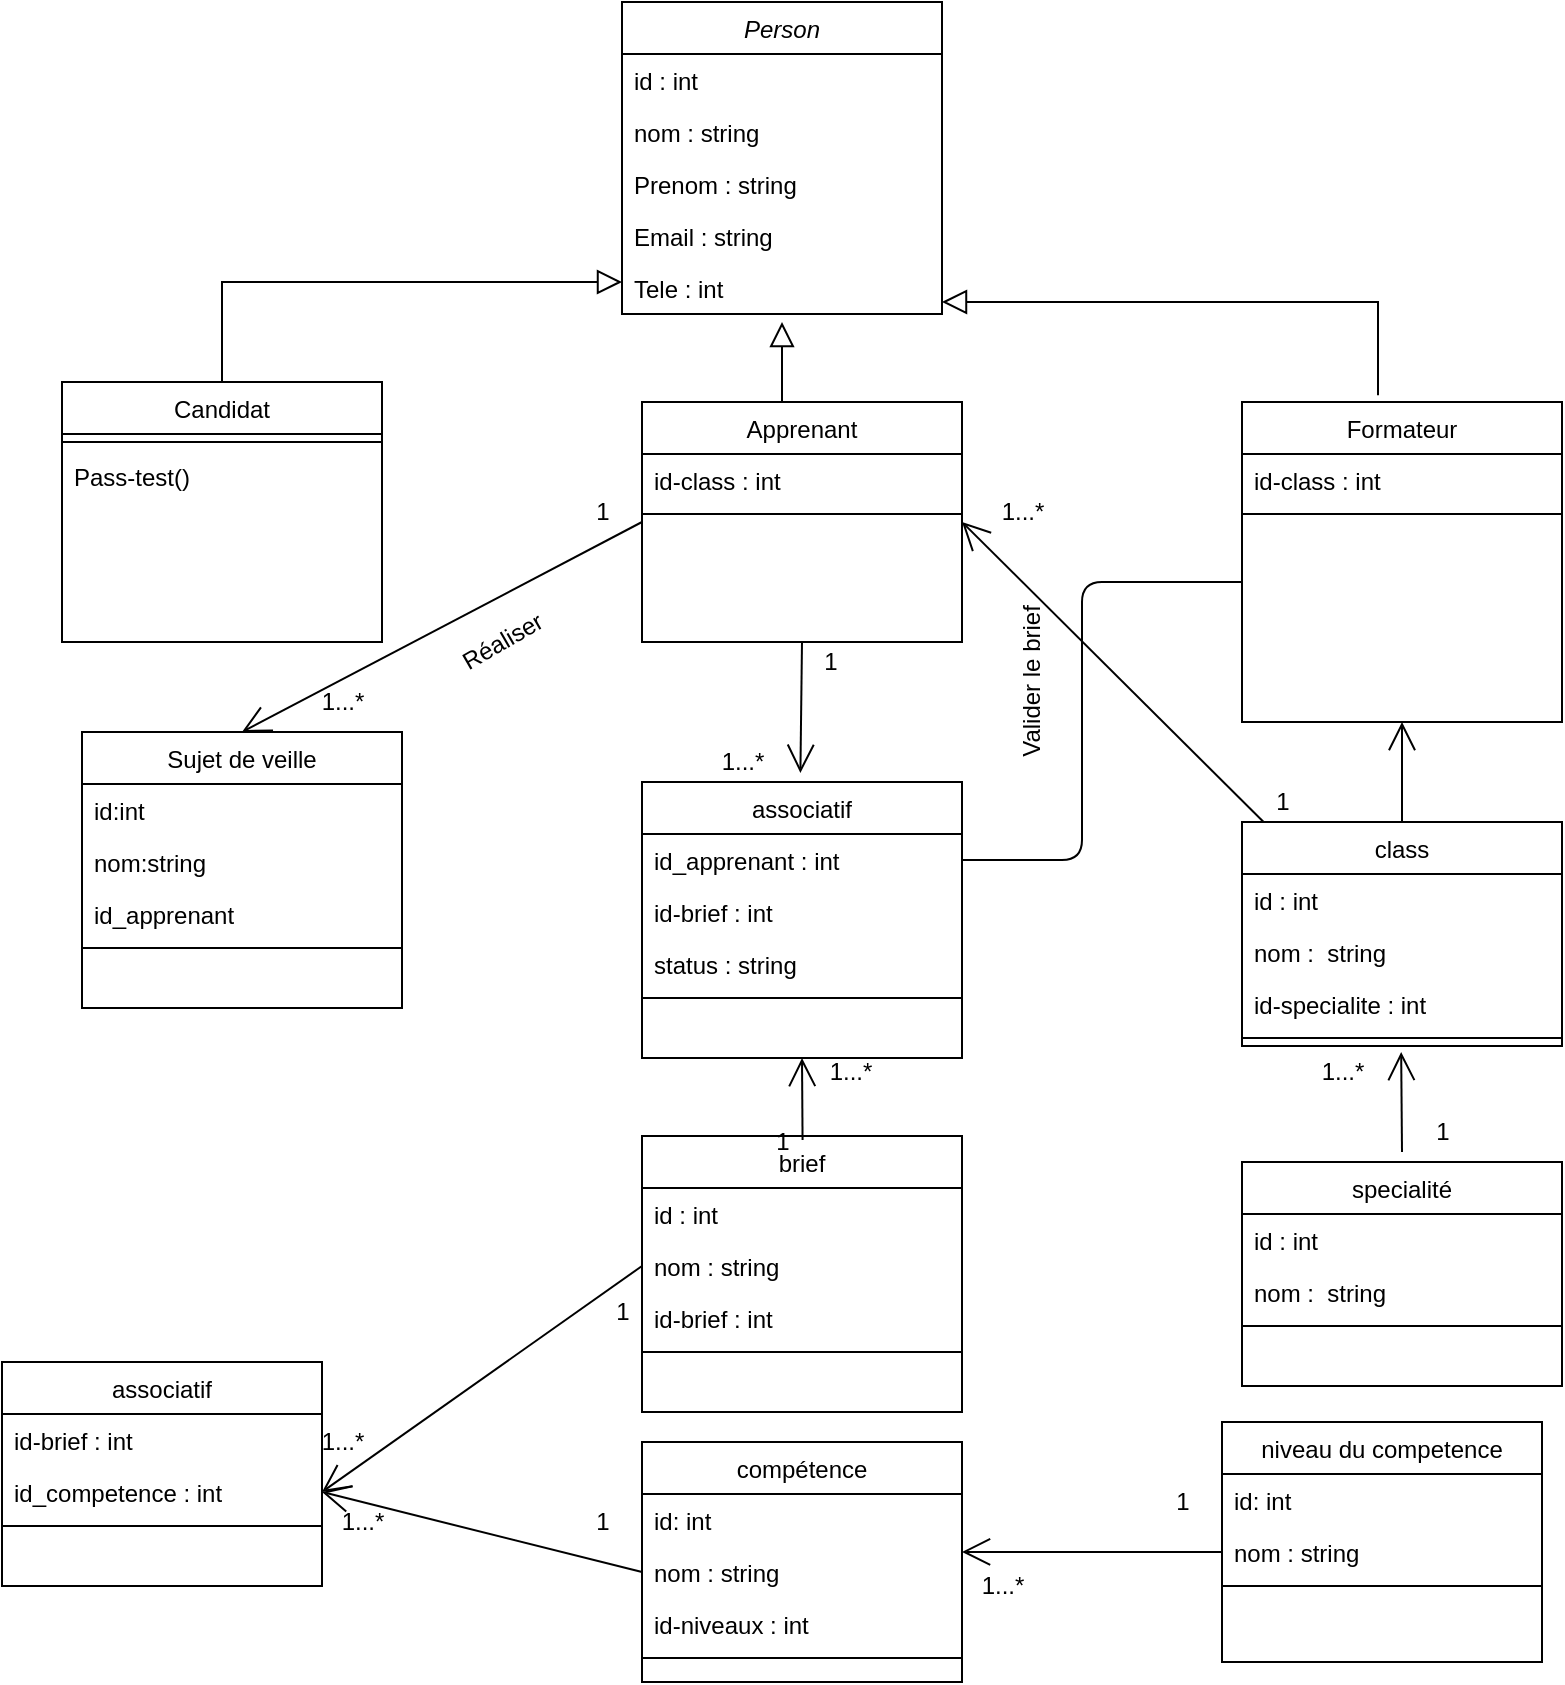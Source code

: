 <mxfile version="13.9.9" type="device"><diagram id="C5RBs43oDa-KdzZeNtuy" name="Page-1"><mxGraphModel dx="1806" dy="846" grid="1" gridSize="10" guides="1" tooltips="1" connect="1" arrows="1" fold="1" page="1" pageScale="1" pageWidth="827" pageHeight="1169" math="0" shadow="0"><root><mxCell id="WIyWlLk6GJQsqaUBKTNV-0"/><mxCell id="WIyWlLk6GJQsqaUBKTNV-1" parent="WIyWlLk6GJQsqaUBKTNV-0"/><mxCell id="zkfFHV4jXpPFQw0GAbJ--0" value="Person" style="swimlane;fontStyle=2;align=center;verticalAlign=top;childLayout=stackLayout;horizontal=1;startSize=26;horizontalStack=0;resizeParent=1;resizeLast=0;collapsible=1;marginBottom=0;rounded=0;shadow=0;strokeWidth=1;" parent="WIyWlLk6GJQsqaUBKTNV-1" vertex="1"><mxGeometry x="310" y="30" width="160" height="156" as="geometry"><mxRectangle x="230" y="140" width="160" height="26" as="alternateBounds"/></mxGeometry></mxCell><mxCell id="zkfFHV4jXpPFQw0GAbJ--1" value="id : int" style="text;align=left;verticalAlign=top;spacingLeft=4;spacingRight=4;overflow=hidden;rotatable=0;points=[[0,0.5],[1,0.5]];portConstraint=eastwest;" parent="zkfFHV4jXpPFQw0GAbJ--0" vertex="1"><mxGeometry y="26" width="160" height="26" as="geometry"/></mxCell><mxCell id="zkfFHV4jXpPFQw0GAbJ--2" value="nom : string&#10;" style="text;align=left;verticalAlign=top;spacingLeft=4;spacingRight=4;overflow=hidden;rotatable=0;points=[[0,0.5],[1,0.5]];portConstraint=eastwest;rounded=0;shadow=0;html=0;" parent="zkfFHV4jXpPFQw0GAbJ--0" vertex="1"><mxGeometry y="52" width="160" height="26" as="geometry"/></mxCell><mxCell id="zkfFHV4jXpPFQw0GAbJ--3" value="Prenom : string" style="text;align=left;verticalAlign=top;spacingLeft=4;spacingRight=4;overflow=hidden;rotatable=0;points=[[0,0.5],[1,0.5]];portConstraint=eastwest;rounded=0;shadow=0;html=0;" parent="zkfFHV4jXpPFQw0GAbJ--0" vertex="1"><mxGeometry y="78" width="160" height="26" as="geometry"/></mxCell><mxCell id="hlTSihljrvb-A08mkx_n-0" value="Email : string" style="text;align=left;verticalAlign=top;spacingLeft=4;spacingRight=4;overflow=hidden;rotatable=0;points=[[0,0.5],[1,0.5]];portConstraint=eastwest;rounded=0;shadow=0;html=0;" parent="zkfFHV4jXpPFQw0GAbJ--0" vertex="1"><mxGeometry y="104" width="160" height="26" as="geometry"/></mxCell><mxCell id="hlTSihljrvb-A08mkx_n-1" value="Tele : int" style="text;align=left;verticalAlign=top;spacingLeft=4;spacingRight=4;overflow=hidden;rotatable=0;points=[[0,0.5],[1,0.5]];portConstraint=eastwest;rounded=0;shadow=0;html=0;" parent="zkfFHV4jXpPFQw0GAbJ--0" vertex="1"><mxGeometry y="130" width="160" height="26" as="geometry"/></mxCell><mxCell id="zkfFHV4jXpPFQw0GAbJ--6" value="Candidat" style="swimlane;fontStyle=0;align=center;verticalAlign=top;childLayout=stackLayout;horizontal=1;startSize=26;horizontalStack=0;resizeParent=1;resizeLast=0;collapsible=1;marginBottom=0;rounded=0;shadow=0;strokeWidth=1;" parent="WIyWlLk6GJQsqaUBKTNV-1" vertex="1"><mxGeometry x="30" y="220" width="160" height="130" as="geometry"><mxRectangle x="130" y="380" width="160" height="26" as="alternateBounds"/></mxGeometry></mxCell><mxCell id="zkfFHV4jXpPFQw0GAbJ--9" value="" style="line;html=1;strokeWidth=1;align=left;verticalAlign=middle;spacingTop=-1;spacingLeft=3;spacingRight=3;rotatable=0;labelPosition=right;points=[];portConstraint=eastwest;" parent="zkfFHV4jXpPFQw0GAbJ--6" vertex="1"><mxGeometry y="26" width="160" height="8" as="geometry"/></mxCell><mxCell id="zkfFHV4jXpPFQw0GAbJ--11" value="Pass-test()" style="text;align=left;verticalAlign=top;spacingLeft=4;spacingRight=4;overflow=hidden;rotatable=0;points=[[0,0.5],[1,0.5]];portConstraint=eastwest;" parent="zkfFHV4jXpPFQw0GAbJ--6" vertex="1"><mxGeometry y="34" width="160" height="96" as="geometry"/></mxCell><mxCell id="zkfFHV4jXpPFQw0GAbJ--12" value="" style="endArrow=block;endSize=10;endFill=0;shadow=0;strokeWidth=1;rounded=0;edgeStyle=elbowEdgeStyle;elbow=vertical;" parent="WIyWlLk6GJQsqaUBKTNV-1" source="zkfFHV4jXpPFQw0GAbJ--6" target="zkfFHV4jXpPFQw0GAbJ--0" edge="1"><mxGeometry width="160" relative="1" as="geometry"><mxPoint x="200" y="203" as="sourcePoint"/><mxPoint x="200" y="203" as="targetPoint"/><Array as="points"><mxPoint x="200" y="170"/></Array></mxGeometry></mxCell><mxCell id="zkfFHV4jXpPFQw0GAbJ--16" value="" style="endArrow=block;endSize=10;endFill=0;shadow=0;strokeWidth=1;rounded=0;edgeStyle=elbowEdgeStyle;elbow=vertical;exitX=0.425;exitY=-0.021;exitDx=0;exitDy=0;exitPerimeter=0;" parent="WIyWlLk6GJQsqaUBKTNV-1" source="zkfFHV4jXpPFQw0GAbJ--17" target="zkfFHV4jXpPFQw0GAbJ--0" edge="1"><mxGeometry width="160" relative="1" as="geometry"><mxPoint x="210" y="373" as="sourcePoint"/><mxPoint x="310" y="271" as="targetPoint"/><Array as="points"><mxPoint x="630" y="180"/><mxPoint x="540" y="150"/><mxPoint x="610" y="250"/></Array></mxGeometry></mxCell><mxCell id="zkfFHV4jXpPFQw0GAbJ--17" value="Formateur" style="swimlane;fontStyle=0;align=center;verticalAlign=top;childLayout=stackLayout;horizontal=1;startSize=26;horizontalStack=0;resizeParent=1;resizeLast=0;collapsible=1;marginBottom=0;rounded=0;shadow=0;strokeWidth=1;" parent="WIyWlLk6GJQsqaUBKTNV-1" vertex="1"><mxGeometry x="620" y="230" width="160" height="160" as="geometry"><mxRectangle x="550" y="140" width="160" height="26" as="alternateBounds"/></mxGeometry></mxCell><mxCell id="hlTSihljrvb-A08mkx_n-66" value="id-class : int" style="text;align=left;verticalAlign=top;spacingLeft=4;spacingRight=4;overflow=hidden;rotatable=0;points=[[0,0.5],[1,0.5]];portConstraint=eastwest;rounded=0;shadow=0;html=0;" parent="zkfFHV4jXpPFQw0GAbJ--17" vertex="1"><mxGeometry y="26" width="160" height="26" as="geometry"/></mxCell><mxCell id="zkfFHV4jXpPFQw0GAbJ--23" value="" style="line;html=1;strokeWidth=1;align=left;verticalAlign=middle;spacingTop=-1;spacingLeft=3;spacingRight=3;rotatable=0;labelPosition=right;points=[];portConstraint=eastwest;" parent="zkfFHV4jXpPFQw0GAbJ--17" vertex="1"><mxGeometry y="52" width="160" height="8" as="geometry"/></mxCell><mxCell id="hlTSihljrvb-A08mkx_n-2" value="Apprenant" style="swimlane;fontStyle=0;align=center;verticalAlign=top;childLayout=stackLayout;horizontal=1;startSize=26;horizontalStack=0;resizeParent=1;resizeLast=0;collapsible=1;marginBottom=0;rounded=0;shadow=0;strokeWidth=1;" parent="WIyWlLk6GJQsqaUBKTNV-1" vertex="1"><mxGeometry x="320" y="230" width="160" height="120" as="geometry"><mxRectangle x="550" y="140" width="160" height="26" as="alternateBounds"/></mxGeometry></mxCell><mxCell id="hlTSihljrvb-A08mkx_n-77" value="id-class : int" style="text;align=left;verticalAlign=top;spacingLeft=4;spacingRight=4;overflow=hidden;rotatable=0;points=[[0,0.5],[1,0.5]];portConstraint=eastwest;rounded=0;shadow=0;html=0;" parent="hlTSihljrvb-A08mkx_n-2" vertex="1"><mxGeometry y="26" width="160" height="26" as="geometry"/></mxCell><mxCell id="hlTSihljrvb-A08mkx_n-8" value="" style="line;html=1;strokeWidth=1;align=left;verticalAlign=middle;spacingTop=-1;spacingLeft=3;spacingRight=3;rotatable=0;labelPosition=right;points=[];portConstraint=eastwest;" parent="hlTSihljrvb-A08mkx_n-2" vertex="1"><mxGeometry y="52" width="160" height="8" as="geometry"/></mxCell><mxCell id="hlTSihljrvb-A08mkx_n-11" value="" style="endArrow=block;endSize=10;endFill=0;shadow=0;strokeWidth=1;rounded=0;edgeStyle=elbowEdgeStyle;elbow=vertical;" parent="WIyWlLk6GJQsqaUBKTNV-1" edge="1"><mxGeometry width="160" relative="1" as="geometry"><mxPoint x="382" y="230" as="sourcePoint"/><mxPoint x="390" y="190" as="targetPoint"/><Array as="points"><mxPoint x="400" y="230"/><mxPoint x="460" y="160"/><mxPoint x="530" y="260"/></Array></mxGeometry></mxCell><mxCell id="hlTSihljrvb-A08mkx_n-12" value="associatif" style="swimlane;fontStyle=0;align=center;verticalAlign=top;childLayout=stackLayout;horizontal=1;startSize=26;horizontalStack=0;resizeParent=1;resizeLast=0;collapsible=1;marginBottom=0;rounded=0;shadow=0;strokeWidth=1;" parent="WIyWlLk6GJQsqaUBKTNV-1" vertex="1"><mxGeometry x="320" y="420" width="160" height="138" as="geometry"><mxRectangle x="550" y="140" width="160" height="26" as="alternateBounds"/></mxGeometry></mxCell><mxCell id="hlTSihljrvb-A08mkx_n-29" value="id_apprenant : int" style="text;align=left;verticalAlign=top;spacingLeft=4;spacingRight=4;overflow=hidden;rotatable=0;points=[[0,0.5],[1,0.5]];portConstraint=eastwest;rounded=0;shadow=0;html=0;" parent="hlTSihljrvb-A08mkx_n-12" vertex="1"><mxGeometry y="26" width="160" height="26" as="geometry"/></mxCell><mxCell id="hlTSihljrvb-A08mkx_n-32" value="id-brief : int" style="text;align=left;verticalAlign=top;spacingLeft=4;spacingRight=4;overflow=hidden;rotatable=0;points=[[0,0.5],[1,0.5]];portConstraint=eastwest;rounded=0;shadow=0;html=0;" parent="hlTSihljrvb-A08mkx_n-12" vertex="1"><mxGeometry y="52" width="160" height="26" as="geometry"/></mxCell><mxCell id="hlTSihljrvb-A08mkx_n-31" value="status : string" style="text;align=left;verticalAlign=top;spacingLeft=4;spacingRight=4;overflow=hidden;rotatable=0;points=[[0,0.5],[1,0.5]];portConstraint=eastwest;rounded=0;shadow=0;html=0;" parent="hlTSihljrvb-A08mkx_n-12" vertex="1"><mxGeometry y="78" width="160" height="26" as="geometry"/></mxCell><mxCell id="hlTSihljrvb-A08mkx_n-13" value="" style="line;html=1;strokeWidth=1;align=left;verticalAlign=middle;spacingTop=-1;spacingLeft=3;spacingRight=3;rotatable=0;labelPosition=right;points=[];portConstraint=eastwest;" parent="hlTSihljrvb-A08mkx_n-12" vertex="1"><mxGeometry y="104" width="160" height="8" as="geometry"/></mxCell><mxCell id="hlTSihljrvb-A08mkx_n-14" value="" style="endArrow=open;endFill=1;endSize=12;html=1;exitX=0.5;exitY=1;exitDx=0;exitDy=0;entryX=0.495;entryY=-0.033;entryDx=0;entryDy=0;entryPerimeter=0;" parent="WIyWlLk6GJQsqaUBKTNV-1" source="hlTSihljrvb-A08mkx_n-2" target="hlTSihljrvb-A08mkx_n-12" edge="1"><mxGeometry width="160" relative="1" as="geometry"><mxPoint x="340" y="400" as="sourcePoint"/><mxPoint x="500" y="400" as="targetPoint"/></mxGeometry></mxCell><mxCell id="hlTSihljrvb-A08mkx_n-15" value="Sujet de veille" style="swimlane;fontStyle=0;align=center;verticalAlign=top;childLayout=stackLayout;horizontal=1;startSize=26;horizontalStack=0;resizeParent=1;resizeLast=0;collapsible=1;marginBottom=0;rounded=0;shadow=0;strokeWidth=1;" parent="WIyWlLk6GJQsqaUBKTNV-1" vertex="1"><mxGeometry x="40" y="395" width="160" height="138" as="geometry"><mxRectangle x="550" y="140" width="160" height="26" as="alternateBounds"/></mxGeometry></mxCell><mxCell id="hlTSihljrvb-A08mkx_n-24" value="id:int" style="text;align=left;verticalAlign=top;spacingLeft=4;spacingRight=4;overflow=hidden;rotatable=0;points=[[0,0.5],[1,0.5]];portConstraint=eastwest;rounded=0;shadow=0;html=0;" parent="hlTSihljrvb-A08mkx_n-15" vertex="1"><mxGeometry y="26" width="160" height="26" as="geometry"/></mxCell><mxCell id="hlTSihljrvb-A08mkx_n-23" value="nom:string" style="text;align=left;verticalAlign=top;spacingLeft=4;spacingRight=4;overflow=hidden;rotatable=0;points=[[0,0.5],[1,0.5]];portConstraint=eastwest;rounded=0;shadow=0;html=0;" parent="hlTSihljrvb-A08mkx_n-15" vertex="1"><mxGeometry y="52" width="160" height="26" as="geometry"/></mxCell><mxCell id="hlTSihljrvb-A08mkx_n-22" value="id_apprenant" style="text;align=left;verticalAlign=top;spacingLeft=4;spacingRight=4;overflow=hidden;rotatable=0;points=[[0,0.5],[1,0.5]];portConstraint=eastwest;rounded=0;shadow=0;html=0;" parent="hlTSihljrvb-A08mkx_n-15" vertex="1"><mxGeometry y="78" width="160" height="26" as="geometry"/></mxCell><mxCell id="hlTSihljrvb-A08mkx_n-16" value="" style="line;html=1;strokeWidth=1;align=left;verticalAlign=middle;spacingTop=-1;spacingLeft=3;spacingRight=3;rotatable=0;labelPosition=right;points=[];portConstraint=eastwest;" parent="hlTSihljrvb-A08mkx_n-15" vertex="1"><mxGeometry y="104" width="160" height="8" as="geometry"/></mxCell><mxCell id="hlTSihljrvb-A08mkx_n-17" value="" style="endArrow=open;endFill=1;endSize=12;html=1;exitX=0;exitY=0.5;exitDx=0;exitDy=0;entryX=0.5;entryY=0;entryDx=0;entryDy=0;" parent="WIyWlLk6GJQsqaUBKTNV-1" source="hlTSihljrvb-A08mkx_n-2" target="hlTSihljrvb-A08mkx_n-15" edge="1"><mxGeometry width="160" relative="1" as="geometry"><mxPoint x="410" y="360" as="sourcePoint"/><mxPoint x="409.2" y="423.73" as="targetPoint"/></mxGeometry></mxCell><mxCell id="hlTSihljrvb-A08mkx_n-18" value="associatif" style="swimlane;fontStyle=0;align=center;verticalAlign=top;childLayout=stackLayout;horizontal=1;startSize=26;horizontalStack=0;resizeParent=1;resizeLast=0;collapsible=1;marginBottom=0;rounded=0;shadow=0;strokeWidth=1;" parent="WIyWlLk6GJQsqaUBKTNV-1" vertex="1"><mxGeometry y="710" width="160" height="112" as="geometry"><mxRectangle x="550" y="140" width="160" height="26" as="alternateBounds"/></mxGeometry></mxCell><mxCell id="hlTSihljrvb-A08mkx_n-48" value="id-brief : int" style="text;align=left;verticalAlign=top;spacingLeft=4;spacingRight=4;overflow=hidden;rotatable=0;points=[[0,0.5],[1,0.5]];portConstraint=eastwest;rounded=0;shadow=0;html=0;" parent="hlTSihljrvb-A08mkx_n-18" vertex="1"><mxGeometry y="26" width="160" height="26" as="geometry"/></mxCell><mxCell id="hlTSihljrvb-A08mkx_n-50" value="id_competence : int" style="text;align=left;verticalAlign=top;spacingLeft=4;spacingRight=4;overflow=hidden;rotatable=0;points=[[0,0.5],[1,0.5]];portConstraint=eastwest;rounded=0;shadow=0;html=0;" parent="hlTSihljrvb-A08mkx_n-18" vertex="1"><mxGeometry y="52" width="160" height="26" as="geometry"/></mxCell><mxCell id="hlTSihljrvb-A08mkx_n-19" value="" style="line;html=1;strokeWidth=1;align=left;verticalAlign=middle;spacingTop=-1;spacingLeft=3;spacingRight=3;rotatable=0;labelPosition=right;points=[];portConstraint=eastwest;" parent="hlTSihljrvb-A08mkx_n-18" vertex="1"><mxGeometry y="78" width="160" height="8" as="geometry"/></mxCell><mxCell id="hlTSihljrvb-A08mkx_n-20" value="brief" style="swimlane;fontStyle=0;align=center;verticalAlign=top;childLayout=stackLayout;horizontal=1;startSize=26;horizontalStack=0;resizeParent=1;resizeLast=0;collapsible=1;marginBottom=0;rounded=0;shadow=0;strokeWidth=1;" parent="WIyWlLk6GJQsqaUBKTNV-1" vertex="1"><mxGeometry x="320" y="597" width="160" height="138" as="geometry"><mxRectangle x="550" y="140" width="160" height="26" as="alternateBounds"/></mxGeometry></mxCell><mxCell id="hlTSihljrvb-A08mkx_n-38" value="id : int" style="text;align=left;verticalAlign=top;spacingLeft=4;spacingRight=4;overflow=hidden;rotatable=0;points=[[0,0.5],[1,0.5]];portConstraint=eastwest;rounded=0;shadow=0;html=0;" parent="hlTSihljrvb-A08mkx_n-20" vertex="1"><mxGeometry y="26" width="160" height="26" as="geometry"/></mxCell><mxCell id="hlTSihljrvb-A08mkx_n-40" value="nom : string" style="text;align=left;verticalAlign=top;spacingLeft=4;spacingRight=4;overflow=hidden;rotatable=0;points=[[0,0.5],[1,0.5]];portConstraint=eastwest;rounded=0;shadow=0;html=0;" parent="hlTSihljrvb-A08mkx_n-20" vertex="1"><mxGeometry y="52" width="160" height="26" as="geometry"/></mxCell><mxCell id="hlTSihljrvb-A08mkx_n-41" value="id-brief : int" style="text;align=left;verticalAlign=top;spacingLeft=4;spacingRight=4;overflow=hidden;rotatable=0;points=[[0,0.5],[1,0.5]];portConstraint=eastwest;rounded=0;shadow=0;html=0;" parent="hlTSihljrvb-A08mkx_n-20" vertex="1"><mxGeometry y="78" width="160" height="26" as="geometry"/></mxCell><mxCell id="hlTSihljrvb-A08mkx_n-21" value="" style="line;html=1;strokeWidth=1;align=left;verticalAlign=middle;spacingTop=-1;spacingLeft=3;spacingRight=3;rotatable=0;labelPosition=right;points=[];portConstraint=eastwest;" parent="hlTSihljrvb-A08mkx_n-20" vertex="1"><mxGeometry y="104" width="160" height="8" as="geometry"/></mxCell><mxCell id="hlTSihljrvb-A08mkx_n-26" value="1" style="text;html=1;align=center;verticalAlign=middle;resizable=0;points=[];autosize=1;" parent="WIyWlLk6GJQsqaUBKTNV-1" vertex="1"><mxGeometry x="290" y="275" width="20" height="20" as="geometry"/></mxCell><mxCell id="hlTSihljrvb-A08mkx_n-27" value="1...*" style="text;html=1;align=center;verticalAlign=middle;resizable=0;points=[];autosize=1;" parent="WIyWlLk6GJQsqaUBKTNV-1" vertex="1"><mxGeometry x="150" y="370" width="40" height="20" as="geometry"/></mxCell><mxCell id="hlTSihljrvb-A08mkx_n-28" value="Réaliser" style="text;html=1;align=center;verticalAlign=middle;resizable=0;points=[];autosize=1;rotation=-30;" parent="WIyWlLk6GJQsqaUBKTNV-1" vertex="1"><mxGeometry x="220" y="340" width="60" height="20" as="geometry"/></mxCell><mxCell id="hlTSihljrvb-A08mkx_n-33" value="1" style="text;html=1;align=center;verticalAlign=middle;resizable=0;points=[];autosize=1;" parent="WIyWlLk6GJQsqaUBKTNV-1" vertex="1"><mxGeometry x="404" y="350" width="20" height="20" as="geometry"/></mxCell><mxCell id="hlTSihljrvb-A08mkx_n-34" value="1...*" style="text;html=1;align=center;verticalAlign=middle;resizable=0;points=[];autosize=1;" parent="WIyWlLk6GJQsqaUBKTNV-1" vertex="1"><mxGeometry x="350" y="400" width="40" height="20" as="geometry"/></mxCell><mxCell id="hlTSihljrvb-A08mkx_n-35" value="" style="endArrow=open;endFill=1;endSize=12;html=1;exitX=1.014;exitY=0.452;exitDx=0;exitDy=0;entryX=0.5;entryY=1;entryDx=0;entryDy=0;exitPerimeter=0;" parent="WIyWlLk6GJQsqaUBKTNV-1" source="hlTSihljrvb-A08mkx_n-36" target="hlTSihljrvb-A08mkx_n-12" edge="1"><mxGeometry width="160" relative="1" as="geometry"><mxPoint x="410" y="360" as="sourcePoint"/><mxPoint x="409.2" y="426.04" as="targetPoint"/></mxGeometry></mxCell><mxCell id="hlTSihljrvb-A08mkx_n-36" value="1" style="text;html=1;align=center;verticalAlign=middle;resizable=0;points=[];autosize=1;" parent="WIyWlLk6GJQsqaUBKTNV-1" vertex="1"><mxGeometry x="380" y="590" width="20" height="20" as="geometry"/></mxCell><mxCell id="hlTSihljrvb-A08mkx_n-37" value="1...*" style="text;html=1;align=center;verticalAlign=middle;resizable=0;points=[];autosize=1;" parent="WIyWlLk6GJQsqaUBKTNV-1" vertex="1"><mxGeometry x="404" y="555" width="40" height="20" as="geometry"/></mxCell><mxCell id="hlTSihljrvb-A08mkx_n-42" value="class" style="swimlane;fontStyle=0;align=center;verticalAlign=top;childLayout=stackLayout;horizontal=1;startSize=26;horizontalStack=0;resizeParent=1;resizeLast=0;collapsible=1;marginBottom=0;rounded=0;shadow=0;strokeWidth=1;" parent="WIyWlLk6GJQsqaUBKTNV-1" vertex="1"><mxGeometry x="620" y="440" width="160" height="112" as="geometry"><mxRectangle x="550" y="140" width="160" height="26" as="alternateBounds"/></mxGeometry></mxCell><mxCell id="hlTSihljrvb-A08mkx_n-74" value="" style="endArrow=open;endFill=1;endSize=12;html=1;exitX=0.5;exitY=1;exitDx=0;exitDy=0;entryX=1;entryY=0.5;entryDx=0;entryDy=0;" parent="hlTSihljrvb-A08mkx_n-42" target="hlTSihljrvb-A08mkx_n-2" edge="1"><mxGeometry width="160" relative="1" as="geometry"><mxPoint x="10.8" as="sourcePoint"/><mxPoint x="10" y="65.446" as="targetPoint"/></mxGeometry></mxCell><mxCell id="hlTSihljrvb-A08mkx_n-64" value="id : int" style="text;align=left;verticalAlign=top;spacingLeft=4;spacingRight=4;overflow=hidden;rotatable=0;points=[[0,0.5],[1,0.5]];portConstraint=eastwest;rounded=0;shadow=0;html=0;" parent="hlTSihljrvb-A08mkx_n-42" vertex="1"><mxGeometry y="26" width="160" height="26" as="geometry"/></mxCell><mxCell id="hlTSihljrvb-A08mkx_n-65" value="nom :  string" style="text;align=left;verticalAlign=top;spacingLeft=4;spacingRight=4;overflow=hidden;rotatable=0;points=[[0,0.5],[1,0.5]];portConstraint=eastwest;rounded=0;shadow=0;html=0;" parent="hlTSihljrvb-A08mkx_n-42" vertex="1"><mxGeometry y="52" width="160" height="26" as="geometry"/></mxCell><mxCell id="hlTSihljrvb-A08mkx_n-83" value="id-specialite : int" style="text;align=left;verticalAlign=top;spacingLeft=4;spacingRight=4;overflow=hidden;rotatable=0;points=[[0,0.5],[1,0.5]];portConstraint=eastwest;rounded=0;shadow=0;html=0;" parent="hlTSihljrvb-A08mkx_n-42" vertex="1"><mxGeometry y="78" width="160" height="26" as="geometry"/></mxCell><mxCell id="hlTSihljrvb-A08mkx_n-43" value="" style="line;html=1;strokeWidth=1;align=left;verticalAlign=middle;spacingTop=-1;spacingLeft=3;spacingRight=3;rotatable=0;labelPosition=right;points=[];portConstraint=eastwest;" parent="hlTSihljrvb-A08mkx_n-42" vertex="1"><mxGeometry y="104" width="160" height="8" as="geometry"/></mxCell><mxCell id="hlTSihljrvb-A08mkx_n-44" value="" style="endArrow=open;endFill=1;endSize=12;html=1;entryX=1;entryY=0.5;entryDx=0;entryDy=0;exitX=0;exitY=0.5;exitDx=0;exitDy=0;" parent="WIyWlLk6GJQsqaUBKTNV-1" source="hlTSihljrvb-A08mkx_n-40" target="hlTSihljrvb-A08mkx_n-50" edge="1"><mxGeometry width="160" relative="1" as="geometry"><mxPoint x="400" y="770" as="sourcePoint"/><mxPoint x="404.0" y="807.446" as="targetPoint"/></mxGeometry></mxCell><mxCell id="hlTSihljrvb-A08mkx_n-45" value="1" style="text;html=1;align=center;verticalAlign=middle;resizable=0;points=[];autosize=1;" parent="WIyWlLk6GJQsqaUBKTNV-1" vertex="1"><mxGeometry x="300" y="675" width="20" height="20" as="geometry"/></mxCell><mxCell id="hlTSihljrvb-A08mkx_n-47" value="1...*" style="text;html=1;align=center;verticalAlign=middle;resizable=0;points=[];autosize=1;" parent="WIyWlLk6GJQsqaUBKTNV-1" vertex="1"><mxGeometry x="150" y="740" width="40" height="20" as="geometry"/></mxCell><mxCell id="hlTSihljrvb-A08mkx_n-51" value="compétence" style="swimlane;fontStyle=0;align=center;verticalAlign=top;childLayout=stackLayout;horizontal=1;startSize=26;horizontalStack=0;resizeParent=1;resizeLast=0;collapsible=1;marginBottom=0;rounded=0;shadow=0;strokeWidth=1;" parent="WIyWlLk6GJQsqaUBKTNV-1" vertex="1"><mxGeometry x="320" y="750" width="160" height="120" as="geometry"><mxRectangle x="550" y="140" width="160" height="26" as="alternateBounds"/></mxGeometry></mxCell><mxCell id="hlTSihljrvb-A08mkx_n-57" value="id: int" style="text;align=left;verticalAlign=top;spacingLeft=4;spacingRight=4;overflow=hidden;rotatable=0;points=[[0,0.5],[1,0.5]];portConstraint=eastwest;rounded=0;shadow=0;html=0;" parent="hlTSihljrvb-A08mkx_n-51" vertex="1"><mxGeometry y="26" width="160" height="26" as="geometry"/></mxCell><mxCell id="hlTSihljrvb-A08mkx_n-59" value="nom : string" style="text;align=left;verticalAlign=top;spacingLeft=4;spacingRight=4;overflow=hidden;rotatable=0;points=[[0,0.5],[1,0.5]];portConstraint=eastwest;rounded=0;shadow=0;html=0;" parent="hlTSihljrvb-A08mkx_n-51" vertex="1"><mxGeometry y="52" width="160" height="26" as="geometry"/></mxCell><mxCell id="hlTSihljrvb-A08mkx_n-58" value="id-niveaux : int" style="text;align=left;verticalAlign=top;spacingLeft=4;spacingRight=4;overflow=hidden;rotatable=0;points=[[0,0.5],[1,0.5]];portConstraint=eastwest;rounded=0;shadow=0;html=0;" parent="hlTSihljrvb-A08mkx_n-51" vertex="1"><mxGeometry y="78" width="160" height="26" as="geometry"/></mxCell><mxCell id="hlTSihljrvb-A08mkx_n-52" value="" style="line;html=1;strokeWidth=1;align=left;verticalAlign=middle;spacingTop=-1;spacingLeft=3;spacingRight=3;rotatable=0;labelPosition=right;points=[];portConstraint=eastwest;" parent="hlTSihljrvb-A08mkx_n-51" vertex="1"><mxGeometry y="104" width="160" height="8" as="geometry"/></mxCell><mxCell id="hlTSihljrvb-A08mkx_n-53" value="" style="endArrow=open;endFill=1;endSize=12;html=1;exitX=0;exitY=0.5;exitDx=0;exitDy=0;entryX=1;entryY=0.5;entryDx=0;entryDy=0;" parent="WIyWlLk6GJQsqaUBKTNV-1" source="hlTSihljrvb-A08mkx_n-59" target="hlTSihljrvb-A08mkx_n-50" edge="1"><mxGeometry width="160" relative="1" as="geometry"><mxPoint x="410" y="640" as="sourcePoint"/><mxPoint x="410" y="568" as="targetPoint"/></mxGeometry></mxCell><mxCell id="hlTSihljrvb-A08mkx_n-54" value="1" style="text;html=1;align=center;verticalAlign=middle;resizable=0;points=[];autosize=1;" parent="WIyWlLk6GJQsqaUBKTNV-1" vertex="1"><mxGeometry x="290" y="780" width="20" height="20" as="geometry"/></mxCell><mxCell id="hlTSihljrvb-A08mkx_n-55" value="1...*" style="text;html=1;align=center;verticalAlign=middle;resizable=0;points=[];autosize=1;" parent="WIyWlLk6GJQsqaUBKTNV-1" vertex="1"><mxGeometry x="160" y="780" width="40" height="20" as="geometry"/></mxCell><mxCell id="hlTSihljrvb-A08mkx_n-61" value="Valider le brief" style="text;html=1;align=center;verticalAlign=middle;resizable=0;points=[];autosize=1;rotation=-90;" parent="WIyWlLk6GJQsqaUBKTNV-1" vertex="1"><mxGeometry x="470" y="360" width="90" height="20" as="geometry"/></mxCell><mxCell id="hlTSihljrvb-A08mkx_n-70" value="" style="endArrow=none;html=1;edgeStyle=orthogonalEdgeStyle;" parent="WIyWlLk6GJQsqaUBKTNV-1" edge="1"><mxGeometry relative="1" as="geometry"><mxPoint x="480" y="459" as="sourcePoint"/><mxPoint x="620" y="320" as="targetPoint"/><Array as="points"><mxPoint x="540" y="459"/><mxPoint x="540" y="320"/></Array></mxGeometry></mxCell><mxCell id="hlTSihljrvb-A08mkx_n-73" value="" style="endArrow=open;endFill=1;endSize=12;html=1;exitX=0.5;exitY=0;exitDx=0;exitDy=0;entryX=0.5;entryY=1;entryDx=0;entryDy=0;" parent="WIyWlLk6GJQsqaUBKTNV-1" source="hlTSihljrvb-A08mkx_n-42" target="zkfFHV4jXpPFQw0GAbJ--17" edge="1"><mxGeometry width="160" relative="1" as="geometry"><mxPoint x="700.3" y="390" as="sourcePoint"/><mxPoint x="699.5" y="455.446" as="targetPoint"/></mxGeometry></mxCell><mxCell id="hlTSihljrvb-A08mkx_n-75" value="1" style="text;html=1;align=center;verticalAlign=middle;resizable=0;points=[];autosize=1;" parent="WIyWlLk6GJQsqaUBKTNV-1" vertex="1"><mxGeometry x="630" y="420" width="20" height="20" as="geometry"/></mxCell><mxCell id="hlTSihljrvb-A08mkx_n-76" value="1...*" style="text;html=1;align=center;verticalAlign=middle;resizable=0;points=[];autosize=1;" parent="WIyWlLk6GJQsqaUBKTNV-1" vertex="1"><mxGeometry x="490" y="275" width="40" height="20" as="geometry"/></mxCell><mxCell id="hlTSihljrvb-A08mkx_n-78" value="specialité" style="swimlane;fontStyle=0;align=center;verticalAlign=top;childLayout=stackLayout;horizontal=1;startSize=26;horizontalStack=0;resizeParent=1;resizeLast=0;collapsible=1;marginBottom=0;rounded=0;shadow=0;strokeWidth=1;" parent="WIyWlLk6GJQsqaUBKTNV-1" vertex="1"><mxGeometry x="620" y="610" width="160" height="112" as="geometry"><mxRectangle x="550" y="140" width="160" height="26" as="alternateBounds"/></mxGeometry></mxCell><mxCell id="hlTSihljrvb-A08mkx_n-80" value="id : int" style="text;align=left;verticalAlign=top;spacingLeft=4;spacingRight=4;overflow=hidden;rotatable=0;points=[[0,0.5],[1,0.5]];portConstraint=eastwest;rounded=0;shadow=0;html=0;" parent="hlTSihljrvb-A08mkx_n-78" vertex="1"><mxGeometry y="26" width="160" height="26" as="geometry"/></mxCell><mxCell id="hlTSihljrvb-A08mkx_n-81" value="nom :  string" style="text;align=left;verticalAlign=top;spacingLeft=4;spacingRight=4;overflow=hidden;rotatable=0;points=[[0,0.5],[1,0.5]];portConstraint=eastwest;rounded=0;shadow=0;html=0;" parent="hlTSihljrvb-A08mkx_n-78" vertex="1"><mxGeometry y="52" width="160" height="26" as="geometry"/></mxCell><mxCell id="hlTSihljrvb-A08mkx_n-82" value="" style="line;html=1;strokeWidth=1;align=left;verticalAlign=middle;spacingTop=-1;spacingLeft=3;spacingRight=3;rotatable=0;labelPosition=right;points=[];portConstraint=eastwest;" parent="hlTSihljrvb-A08mkx_n-78" vertex="1"><mxGeometry y="78" width="160" height="8" as="geometry"/></mxCell><mxCell id="hlTSihljrvb-A08mkx_n-84" value="" style="endArrow=open;endFill=1;endSize=12;html=1;entryX=0.5;entryY=1;entryDx=0;entryDy=0;" parent="WIyWlLk6GJQsqaUBKTNV-1" edge="1"><mxGeometry width="160" relative="1" as="geometry"><mxPoint x="700" y="605" as="sourcePoint"/><mxPoint x="699.58" y="555" as="targetPoint"/></mxGeometry></mxCell><mxCell id="hlTSihljrvb-A08mkx_n-85" value="1" style="text;html=1;align=center;verticalAlign=middle;resizable=0;points=[];autosize=1;" parent="WIyWlLk6GJQsqaUBKTNV-1" vertex="1"><mxGeometry x="710" y="585" width="20" height="20" as="geometry"/></mxCell><mxCell id="hlTSihljrvb-A08mkx_n-87" value="1...*" style="text;html=1;align=center;verticalAlign=middle;resizable=0;points=[];autosize=1;" parent="WIyWlLk6GJQsqaUBKTNV-1" vertex="1"><mxGeometry x="650" y="555" width="40" height="20" as="geometry"/></mxCell><mxCell id="hlTSihljrvb-A08mkx_n-88" value="niveau du competence" style="swimlane;fontStyle=0;align=center;verticalAlign=top;childLayout=stackLayout;horizontal=1;startSize=26;horizontalStack=0;resizeParent=1;resizeLast=0;collapsible=1;marginBottom=0;rounded=0;shadow=0;strokeWidth=1;" parent="WIyWlLk6GJQsqaUBKTNV-1" vertex="1"><mxGeometry x="610" y="740" width="160" height="120" as="geometry"><mxRectangle x="550" y="140" width="160" height="26" as="alternateBounds"/></mxGeometry></mxCell><mxCell id="hlTSihljrvb-A08mkx_n-89" value="id: int" style="text;align=left;verticalAlign=top;spacingLeft=4;spacingRight=4;overflow=hidden;rotatable=0;points=[[0,0.5],[1,0.5]];portConstraint=eastwest;rounded=0;shadow=0;html=0;" parent="hlTSihljrvb-A08mkx_n-88" vertex="1"><mxGeometry y="26" width="160" height="26" as="geometry"/></mxCell><mxCell id="hlTSihljrvb-A08mkx_n-90" value="nom : string" style="text;align=left;verticalAlign=top;spacingLeft=4;spacingRight=4;overflow=hidden;rotatable=0;points=[[0,0.5],[1,0.5]];portConstraint=eastwest;rounded=0;shadow=0;html=0;" parent="hlTSihljrvb-A08mkx_n-88" vertex="1"><mxGeometry y="52" width="160" height="26" as="geometry"/></mxCell><mxCell id="hlTSihljrvb-A08mkx_n-92" value="" style="line;html=1;strokeWidth=1;align=left;verticalAlign=middle;spacingTop=-1;spacingLeft=3;spacingRight=3;rotatable=0;labelPosition=right;points=[];portConstraint=eastwest;" parent="hlTSihljrvb-A08mkx_n-88" vertex="1"><mxGeometry y="78" width="160" height="8" as="geometry"/></mxCell><mxCell id="hlTSihljrvb-A08mkx_n-95" value="" style="endArrow=open;endFill=1;endSize=12;html=1;exitX=0;exitY=0.5;exitDx=0;exitDy=0;entryX=1;entryY=0.115;entryDx=0;entryDy=0;entryPerimeter=0;" parent="WIyWlLk6GJQsqaUBKTNV-1" source="hlTSihljrvb-A08mkx_n-90" target="hlTSihljrvb-A08mkx_n-59" edge="1"><mxGeometry width="160" relative="1" as="geometry"><mxPoint x="330" y="885" as="sourcePoint"/><mxPoint x="170" y="815" as="targetPoint"/></mxGeometry></mxCell><mxCell id="hlTSihljrvb-A08mkx_n-96" value="1" style="text;html=1;align=center;verticalAlign=middle;resizable=0;points=[];autosize=1;" parent="WIyWlLk6GJQsqaUBKTNV-1" vertex="1"><mxGeometry x="580" y="770" width="20" height="20" as="geometry"/></mxCell><mxCell id="hlTSihljrvb-A08mkx_n-97" value="1...*" style="text;html=1;align=center;verticalAlign=middle;resizable=0;points=[];autosize=1;" parent="WIyWlLk6GJQsqaUBKTNV-1" vertex="1"><mxGeometry x="480" y="812" width="40" height="20" as="geometry"/></mxCell></root></mxGraphModel></diagram></mxfile>
